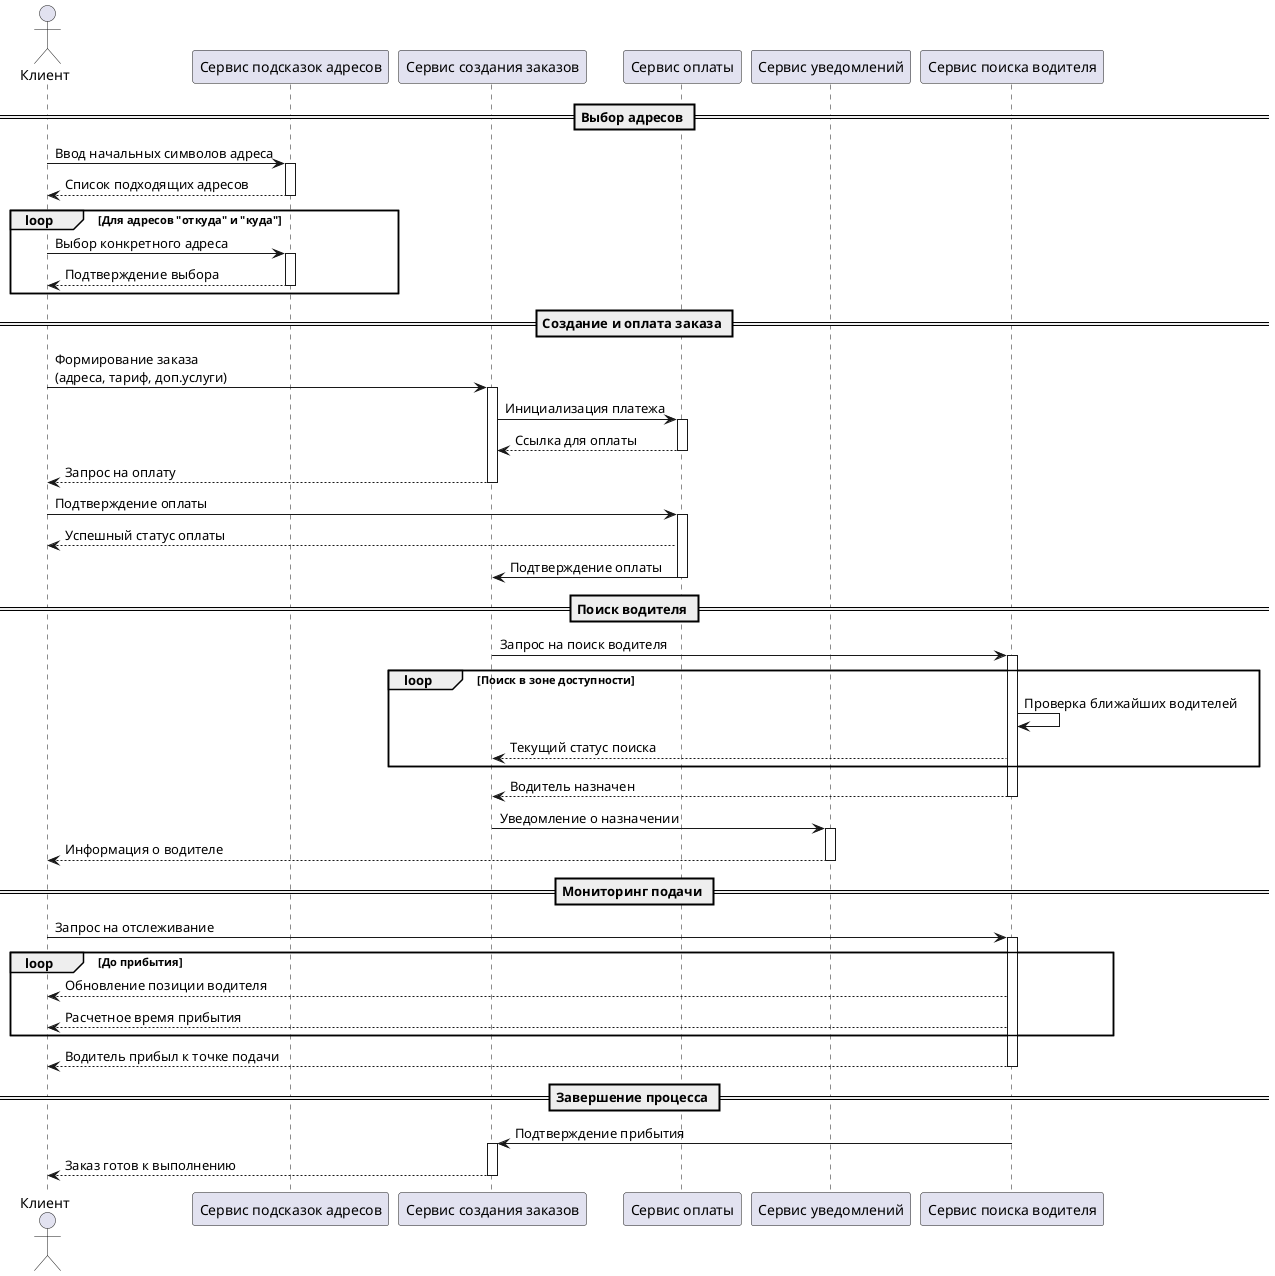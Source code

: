 @startuml

actor Клиент
participant "Сервис подсказок адресов" as AddressService
participant "Сервис создания заказов" as OrderService
participant "Сервис оплаты" as PaymentService
participant "Сервис уведомлений" as NotificationService
participant "Сервис поиска водителя" as DriverService

== Выбор адресов ==
Клиент -> AddressService: Ввод начальных символов адреса
activate AddressService
AddressService --> Клиент: Список подходящих адресов
deactivate AddressService

loop Для адресов "откуда" и "куда"
    Клиент -> AddressService: Выбор конкретного адреса
    activate AddressService
    AddressService --> Клиент: Подтверждение выбора
    deactivate AddressService
end

== Создание и оплата заказа ==
Клиент -> OrderService: Формирование заказа\n(адреса, тариф, доп.услуги)
activate OrderService

OrderService -> PaymentService: Инициализация платежа
activate PaymentService
PaymentService --> OrderService: Ссылка для оплаты
deactivate PaymentService

OrderService --> Клиент: Запрос на оплату
deactivate OrderService

Клиент -> PaymentService: Подтверждение оплаты
activate PaymentService
PaymentService --> Клиент: Успешный статус оплаты
PaymentService -> OrderService: Подтверждение оплаты
deactivate PaymentService

== Поиск водителя ==
OrderService -> DriverService: Запрос на поиск водителя
activate DriverService

loop Поиск в зоне доступности
    DriverService -> DriverService: Проверка ближайших водителей
    DriverService --> OrderService: Текущий статус поиска
end

DriverService --> OrderService: Водитель назначен
deactivate DriverService

OrderService -> NotificationService: Уведомление о назначении
activate NotificationService
NotificationService --> Клиент: Информация о водителе
deactivate NotificationService

== Мониторинг подачи ==
Клиент -> DriverService: Запрос на отслеживание
activate DriverService

loop До прибытия
    DriverService --> Клиент: Обновление позиции водителя
    DriverService --> Клиент: Расчетное время прибытия
end

DriverService --> Клиент: Водитель прибыл к точке подачи
deactivate DriverService

== Завершение процесса ==
DriverService -> OrderService: Подтверждение прибытия
activate OrderService
OrderService --> Клиент: Заказ готов к выполнению
deactivate OrderService

@enduml
